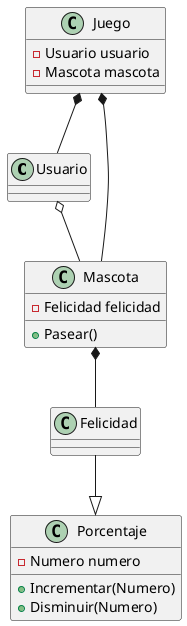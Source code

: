 @startuml Diagrama

class Usuario
class Mascota{
    - Felicidad felicidad
    + Pasear()
}
class Juego{
    - Usuario usuario
    - Mascota mascota
}
class Felicidad
class Porcentaje{
    - Numero numero
    + Incrementar(Numero)
    + Disminuir(Numero)
}

Usuario o-- Mascota
Mascota *-- Felicidad
Juego *-- Usuario
Juego *-- Mascota
Felicidad --|> Porcentaje

@enduml
